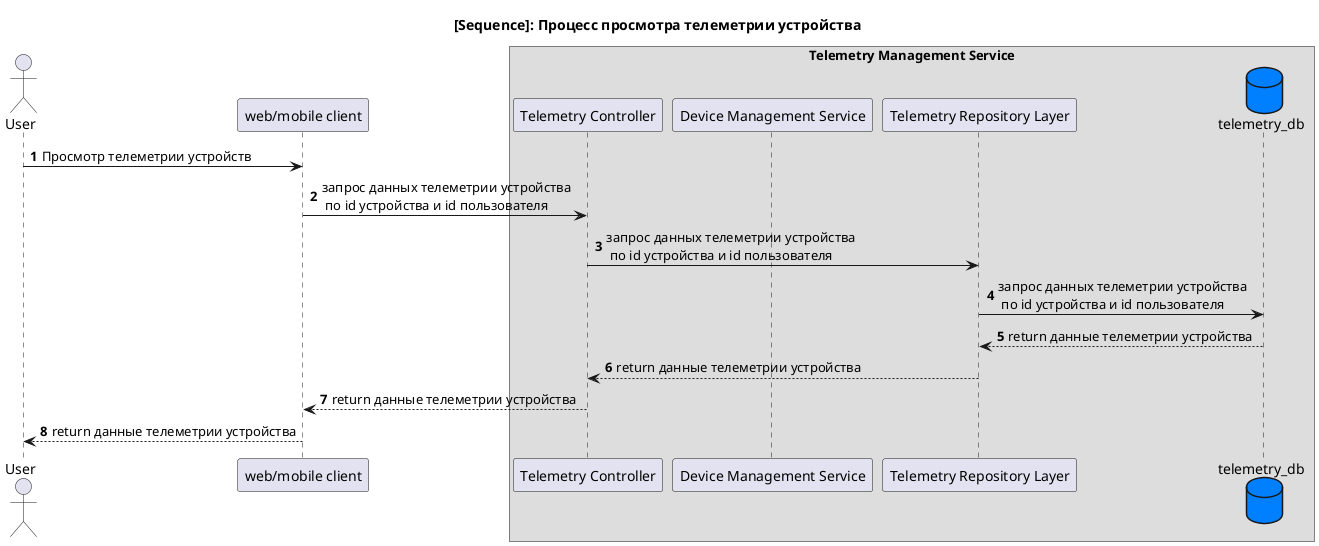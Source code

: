 @startuml
autonumber

title [Sequence]: Процесс просмотра телеметрии устройства

actor "User" as user
participant client as "web/mobile client"
box "Telemetry Management Service"
    participant TelemetryController as "Telemetry Controller"
    participant ServiceLayer as "Device Management Service"
    participant RepositoryLayer as "Telemetry Repository Layer"
    database DB as "telemetry_db" #0080ff
endbox

user -> client: Просмотр телеметрии устройств
client -> TelemetryController: запрос данных телеметрии устройства\n по id устройства и id пользователя
TelemetryController -> RepositoryLayer: запрос данных телеметрии устройства\n по id устройства и id пользователя
RepositoryLayer -> DB: запрос данных телеметрии устройства\n по id устройства и id пользователя
DB --> RepositoryLayer: return данные телеметрии устройства
RepositoryLayer --> TelemetryController: return данные телеметрии устройства
TelemetryController --> client: return данные телеметрии устройства
client --> user: return данные телеметрии устройства

@enduml